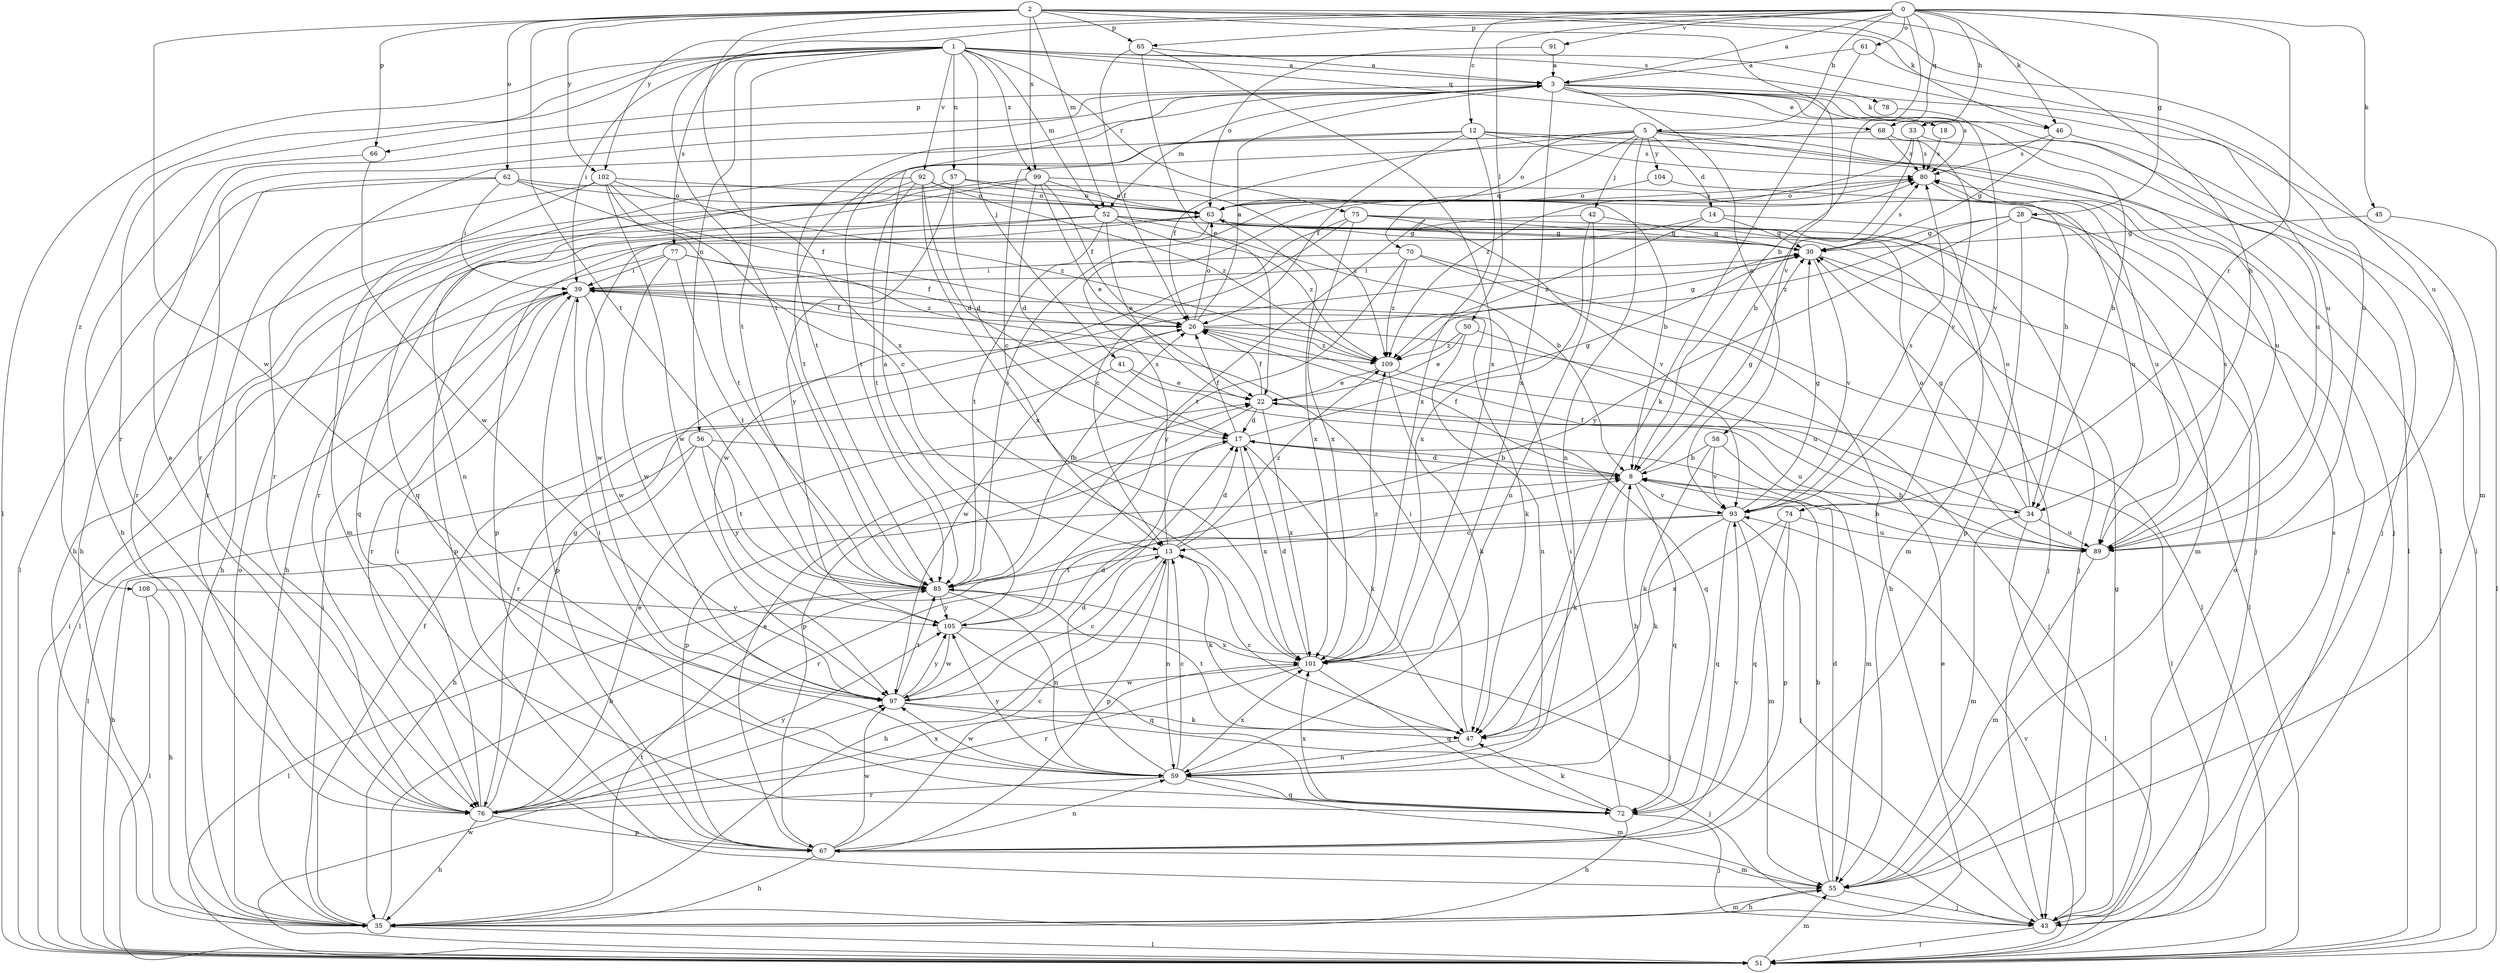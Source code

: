 strict digraph  {
0;
1;
2;
3;
5;
8;
12;
13;
14;
17;
18;
22;
26;
28;
30;
33;
34;
35;
39;
41;
42;
43;
45;
46;
47;
50;
51;
52;
55;
56;
57;
58;
59;
61;
62;
63;
65;
66;
67;
68;
70;
72;
74;
75;
76;
77;
78;
80;
85;
89;
91;
92;
93;
97;
99;
101;
102;
104;
105;
108;
109;
0 -> 3  [label=a];
0 -> 5  [label=b];
0 -> 8  [label=b];
0 -> 12  [label=c];
0 -> 28  [label=g];
0 -> 33  [label=h];
0 -> 45  [label=k];
0 -> 46  [label=k];
0 -> 50  [label=l];
0 -> 61  [label=o];
0 -> 65  [label=p];
0 -> 68  [label=q];
0 -> 74  [label=r];
0 -> 85  [label=t];
0 -> 91  [label=v];
0 -> 102  [label=y];
1 -> 3  [label=a];
1 -> 39  [label=i];
1 -> 41  [label=j];
1 -> 51  [label=l];
1 -> 52  [label=m];
1 -> 56  [label=n];
1 -> 57  [label=n];
1 -> 68  [label=q];
1 -> 75  [label=r];
1 -> 76  [label=r];
1 -> 77  [label=s];
1 -> 78  [label=s];
1 -> 85  [label=t];
1 -> 89  [label=u];
1 -> 92  [label=v];
1 -> 99  [label=x];
1 -> 108  [label=z];
2 -> 34  [label=h];
2 -> 46  [label=k];
2 -> 52  [label=m];
2 -> 62  [label=o];
2 -> 65  [label=p];
2 -> 66  [label=p];
2 -> 85  [label=t];
2 -> 89  [label=u];
2 -> 93  [label=v];
2 -> 97  [label=w];
2 -> 99  [label=x];
2 -> 101  [label=x];
2 -> 102  [label=y];
3 -> 18  [label=e];
3 -> 34  [label=h];
3 -> 46  [label=k];
3 -> 52  [label=m];
3 -> 55  [label=m];
3 -> 58  [label=n];
3 -> 66  [label=p];
3 -> 76  [label=r];
3 -> 80  [label=s];
3 -> 85  [label=t];
3 -> 89  [label=u];
3 -> 101  [label=x];
5 -> 14  [label=d];
5 -> 26  [label=f];
5 -> 34  [label=h];
5 -> 42  [label=j];
5 -> 51  [label=l];
5 -> 59  [label=n];
5 -> 63  [label=o];
5 -> 70  [label=q];
5 -> 85  [label=t];
5 -> 89  [label=u];
5 -> 104  [label=y];
8 -> 17  [label=d];
8 -> 26  [label=f];
8 -> 30  [label=g];
8 -> 34  [label=h];
8 -> 47  [label=k];
8 -> 72  [label=q];
8 -> 93  [label=v];
12 -> 26  [label=f];
12 -> 43  [label=j];
12 -> 51  [label=l];
12 -> 76  [label=r];
12 -> 80  [label=s];
12 -> 85  [label=t];
12 -> 101  [label=x];
13 -> 17  [label=d];
13 -> 35  [label=h];
13 -> 47  [label=k];
13 -> 59  [label=n];
13 -> 67  [label=p];
13 -> 80  [label=s];
13 -> 85  [label=t];
13 -> 109  [label=z];
14 -> 30  [label=g];
14 -> 35  [label=h];
14 -> 55  [label=m];
14 -> 109  [label=z];
17 -> 8  [label=b];
17 -> 26  [label=f];
17 -> 30  [label=g];
17 -> 47  [label=k];
17 -> 67  [label=p];
17 -> 101  [label=x];
18 -> 80  [label=s];
22 -> 17  [label=d];
22 -> 26  [label=f];
22 -> 67  [label=p];
22 -> 89  [label=u];
22 -> 101  [label=x];
26 -> 3  [label=a];
26 -> 30  [label=g];
26 -> 43  [label=j];
26 -> 63  [label=o];
26 -> 97  [label=w];
26 -> 109  [label=z];
28 -> 30  [label=g];
28 -> 43  [label=j];
28 -> 55  [label=m];
28 -> 67  [label=p];
28 -> 105  [label=y];
28 -> 109  [label=z];
30 -> 39  [label=i];
30 -> 51  [label=l];
30 -> 80  [label=s];
30 -> 93  [label=v];
33 -> 8  [label=b];
33 -> 43  [label=j];
33 -> 80  [label=s];
33 -> 109  [label=z];
34 -> 26  [label=f];
34 -> 30  [label=g];
34 -> 51  [label=l];
34 -> 55  [label=m];
34 -> 63  [label=o];
34 -> 89  [label=u];
35 -> 8  [label=b];
35 -> 26  [label=f];
35 -> 39  [label=i];
35 -> 51  [label=l];
35 -> 55  [label=m];
35 -> 63  [label=o];
35 -> 85  [label=t];
39 -> 26  [label=f];
39 -> 47  [label=k];
39 -> 51  [label=l];
39 -> 67  [label=p];
39 -> 76  [label=r];
39 -> 97  [label=w];
41 -> 22  [label=e];
41 -> 72  [label=q];
41 -> 76  [label=r];
42 -> 30  [label=g];
42 -> 59  [label=n];
42 -> 85  [label=t];
42 -> 101  [label=x];
43 -> 22  [label=e];
43 -> 30  [label=g];
43 -> 51  [label=l];
43 -> 63  [label=o];
45 -> 30  [label=g];
45 -> 51  [label=l];
46 -> 30  [label=g];
46 -> 51  [label=l];
46 -> 80  [label=s];
47 -> 13  [label=c];
47 -> 39  [label=i];
47 -> 59  [label=n];
47 -> 85  [label=t];
50 -> 22  [label=e];
50 -> 59  [label=n];
50 -> 89  [label=u];
50 -> 109  [label=z];
51 -> 8  [label=b];
51 -> 39  [label=i];
51 -> 55  [label=m];
51 -> 93  [label=v];
51 -> 97  [label=w];
52 -> 8  [label=b];
52 -> 22  [label=e];
52 -> 30  [label=g];
52 -> 43  [label=j];
52 -> 72  [label=q];
52 -> 85  [label=t];
52 -> 97  [label=w];
52 -> 109  [label=z];
55 -> 8  [label=b];
55 -> 17  [label=d];
55 -> 35  [label=h];
55 -> 43  [label=j];
55 -> 80  [label=s];
56 -> 8  [label=b];
56 -> 35  [label=h];
56 -> 51  [label=l];
56 -> 85  [label=t];
56 -> 105  [label=y];
57 -> 17  [label=d];
57 -> 35  [label=h];
57 -> 43  [label=j];
57 -> 63  [label=o];
57 -> 105  [label=y];
58 -> 8  [label=b];
58 -> 47  [label=k];
58 -> 55  [label=m];
58 -> 93  [label=v];
59 -> 8  [label=b];
59 -> 13  [label=c];
59 -> 17  [label=d];
59 -> 39  [label=i];
59 -> 55  [label=m];
59 -> 72  [label=q];
59 -> 76  [label=r];
59 -> 97  [label=w];
59 -> 101  [label=x];
59 -> 105  [label=y];
61 -> 3  [label=a];
61 -> 47  [label=k];
61 -> 89  [label=u];
62 -> 8  [label=b];
62 -> 13  [label=c];
62 -> 39  [label=i];
62 -> 51  [label=l];
62 -> 63  [label=o];
62 -> 76  [label=r];
63 -> 30  [label=g];
63 -> 35  [label=h];
63 -> 67  [label=p];
63 -> 80  [label=s];
63 -> 101  [label=x];
65 -> 3  [label=a];
65 -> 22  [label=e];
65 -> 26  [label=f];
65 -> 101  [label=x];
66 -> 35  [label=h];
66 -> 97  [label=w];
67 -> 13  [label=c];
67 -> 22  [label=e];
67 -> 35  [label=h];
67 -> 55  [label=m];
67 -> 59  [label=n];
67 -> 93  [label=v];
67 -> 97  [label=w];
68 -> 13  [label=c];
68 -> 80  [label=s];
68 -> 93  [label=v];
70 -> 35  [label=h];
70 -> 39  [label=i];
70 -> 51  [label=l];
70 -> 105  [label=y];
70 -> 109  [label=z];
72 -> 35  [label=h];
72 -> 39  [label=i];
72 -> 43  [label=j];
72 -> 47  [label=k];
72 -> 101  [label=x];
74 -> 67  [label=p];
74 -> 72  [label=q];
74 -> 89  [label=u];
74 -> 101  [label=x];
75 -> 13  [label=c];
75 -> 30  [label=g];
75 -> 43  [label=j];
75 -> 93  [label=v];
75 -> 97  [label=w];
75 -> 101  [label=x];
76 -> 3  [label=a];
76 -> 22  [label=e];
76 -> 30  [label=g];
76 -> 35  [label=h];
76 -> 39  [label=i];
76 -> 67  [label=p];
76 -> 101  [label=x];
76 -> 105  [label=y];
77 -> 26  [label=f];
77 -> 39  [label=i];
77 -> 67  [label=p];
77 -> 85  [label=t];
77 -> 97  [label=w];
77 -> 109  [label=z];
78 -> 93  [label=v];
80 -> 63  [label=o];
80 -> 89  [label=u];
85 -> 26  [label=f];
85 -> 43  [label=j];
85 -> 51  [label=l];
85 -> 59  [label=n];
85 -> 80  [label=s];
85 -> 105  [label=y];
89 -> 8  [label=b];
89 -> 55  [label=m];
89 -> 63  [label=o];
89 -> 80  [label=s];
91 -> 3  [label=a];
91 -> 63  [label=o];
92 -> 17  [label=d];
92 -> 63  [label=o];
92 -> 72  [label=q];
92 -> 76  [label=r];
92 -> 85  [label=t];
92 -> 101  [label=x];
92 -> 109  [label=z];
93 -> 13  [label=c];
93 -> 30  [label=g];
93 -> 43  [label=j];
93 -> 47  [label=k];
93 -> 55  [label=m];
93 -> 72  [label=q];
93 -> 76  [label=r];
93 -> 80  [label=s];
97 -> 13  [label=c];
97 -> 17  [label=d];
97 -> 43  [label=j];
97 -> 47  [label=k];
97 -> 85  [label=t];
97 -> 105  [label=y];
99 -> 17  [label=d];
99 -> 22  [label=e];
99 -> 26  [label=f];
99 -> 35  [label=h];
99 -> 59  [label=n];
99 -> 63  [label=o];
99 -> 109  [label=z];
101 -> 17  [label=d];
101 -> 72  [label=q];
101 -> 76  [label=r];
101 -> 97  [label=w];
101 -> 109  [label=z];
102 -> 26  [label=f];
102 -> 55  [label=m];
102 -> 63  [label=o];
102 -> 76  [label=r];
102 -> 85  [label=t];
102 -> 97  [label=w];
102 -> 109  [label=z];
104 -> 63  [label=o];
104 -> 89  [label=u];
105 -> 3  [label=a];
105 -> 72  [label=q];
105 -> 97  [label=w];
105 -> 101  [label=x];
108 -> 35  [label=h];
108 -> 51  [label=l];
108 -> 105  [label=y];
109 -> 22  [label=e];
109 -> 47  [label=k];
109 -> 51  [label=l];
}
